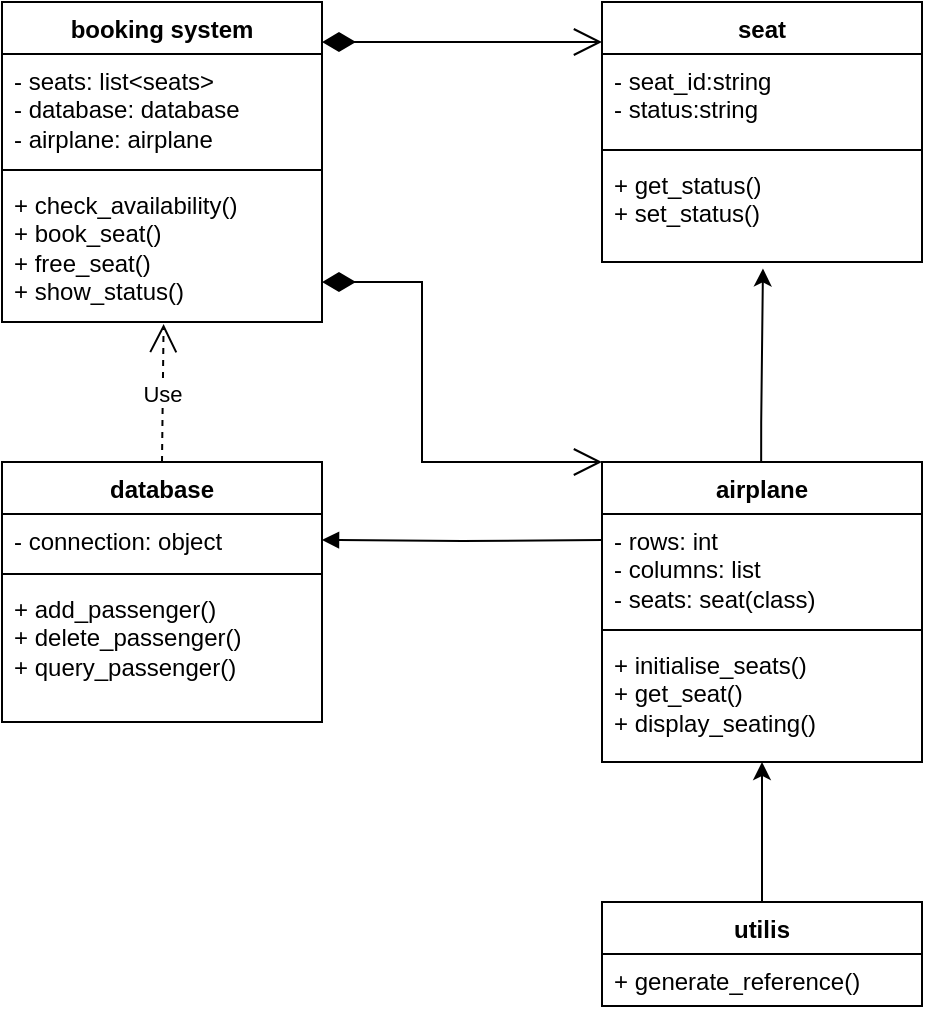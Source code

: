 <mxfile version="26.0.16">
  <diagram name="第 1 页" id="pnuikMo4YpUGUAdMrLDF">
    <mxGraphModel dx="1020" dy="723" grid="1" gridSize="10" guides="1" tooltips="1" connect="1" arrows="1" fold="1" page="1" pageScale="1" pageWidth="827" pageHeight="1169" math="0" shadow="0">
      <root>
        <mxCell id="0" />
        <mxCell id="1" parent="0" />
        <mxCell id="tWSukchRmvOZX9r9IXF2-1" value="booking system" style="swimlane;fontStyle=1;align=center;verticalAlign=top;childLayout=stackLayout;horizontal=1;startSize=26;horizontalStack=0;resizeParent=1;resizeParentMax=0;resizeLast=0;collapsible=1;marginBottom=0;whiteSpace=wrap;html=1;" parent="1" vertex="1">
          <mxGeometry x="160" y="400" width="160" height="160" as="geometry" />
        </mxCell>
        <mxCell id="tWSukchRmvOZX9r9IXF2-2" value="- seats: list&amp;lt;seats&amp;gt;&lt;div&gt;- database: database&lt;/div&gt;&lt;div&gt;- airplane: airplane&lt;/div&gt;" style="text;strokeColor=none;fillColor=none;align=left;verticalAlign=top;spacingLeft=4;spacingRight=4;overflow=hidden;rotatable=0;points=[[0,0.5],[1,0.5]];portConstraint=eastwest;whiteSpace=wrap;html=1;" parent="tWSukchRmvOZX9r9IXF2-1" vertex="1">
          <mxGeometry y="26" width="160" height="54" as="geometry" />
        </mxCell>
        <mxCell id="tWSukchRmvOZX9r9IXF2-3" value="" style="line;strokeWidth=1;fillColor=none;align=left;verticalAlign=middle;spacingTop=-1;spacingLeft=3;spacingRight=3;rotatable=0;labelPosition=right;points=[];portConstraint=eastwest;strokeColor=inherit;" parent="tWSukchRmvOZX9r9IXF2-1" vertex="1">
          <mxGeometry y="80" width="160" height="8" as="geometry" />
        </mxCell>
        <mxCell id="tWSukchRmvOZX9r9IXF2-4" value="+ check_availability()&lt;div&gt;+ book_seat()&lt;/div&gt;&lt;div&gt;+ free_seat()&lt;/div&gt;&lt;div&gt;+ show_status()&lt;br&gt;&lt;div&gt;&lt;br&gt;&lt;/div&gt;&lt;/div&gt;" style="text;strokeColor=none;fillColor=none;align=left;verticalAlign=top;spacingLeft=4;spacingRight=4;overflow=hidden;rotatable=0;points=[[0,0.5],[1,0.5]];portConstraint=eastwest;whiteSpace=wrap;html=1;" parent="tWSukchRmvOZX9r9IXF2-1" vertex="1">
          <mxGeometry y="88" width="160" height="72" as="geometry" />
        </mxCell>
        <mxCell id="tWSukchRmvOZX9r9IXF2-5" value="seat" style="swimlane;fontStyle=1;align=center;verticalAlign=top;childLayout=stackLayout;horizontal=1;startSize=26;horizontalStack=0;resizeParent=1;resizeParentMax=0;resizeLast=0;collapsible=1;marginBottom=0;whiteSpace=wrap;html=1;" parent="1" vertex="1">
          <mxGeometry x="460" y="400" width="160" height="130" as="geometry" />
        </mxCell>
        <mxCell id="tWSukchRmvOZX9r9IXF2-6" value="- seat_id:string&lt;div&gt;- status:string&lt;/div&gt;" style="text;strokeColor=none;fillColor=none;align=left;verticalAlign=top;spacingLeft=4;spacingRight=4;overflow=hidden;rotatable=0;points=[[0,0.5],[1,0.5]];portConstraint=eastwest;whiteSpace=wrap;html=1;" parent="tWSukchRmvOZX9r9IXF2-5" vertex="1">
          <mxGeometry y="26" width="160" height="44" as="geometry" />
        </mxCell>
        <mxCell id="tWSukchRmvOZX9r9IXF2-7" value="" style="line;strokeWidth=1;fillColor=none;align=left;verticalAlign=middle;spacingTop=-1;spacingLeft=3;spacingRight=3;rotatable=0;labelPosition=right;points=[];portConstraint=eastwest;strokeColor=inherit;" parent="tWSukchRmvOZX9r9IXF2-5" vertex="1">
          <mxGeometry y="70" width="160" height="8" as="geometry" />
        </mxCell>
        <mxCell id="tWSukchRmvOZX9r9IXF2-8" value="+ get_status()&lt;div&gt;+ set_status()&lt;/div&gt;" style="text;strokeColor=none;fillColor=none;align=left;verticalAlign=top;spacingLeft=4;spacingRight=4;overflow=hidden;rotatable=0;points=[[0,0.5],[1,0.5]];portConstraint=eastwest;whiteSpace=wrap;html=1;" parent="tWSukchRmvOZX9r9IXF2-5" vertex="1">
          <mxGeometry y="78" width="160" height="52" as="geometry" />
        </mxCell>
        <mxCell id="tWSukchRmvOZX9r9IXF2-9" value="" style="endArrow=open;html=1;endSize=12;startArrow=diamondThin;startSize=14;startFill=1;edgeStyle=orthogonalEdgeStyle;align=left;verticalAlign=bottom;rounded=0;" parent="1" edge="1">
          <mxGeometry x="-1" y="3" relative="1" as="geometry">
            <mxPoint x="320" y="420" as="sourcePoint" />
            <mxPoint x="460" y="420" as="targetPoint" />
          </mxGeometry>
        </mxCell>
        <mxCell id="tWSukchRmvOZX9r9IXF2-10" value="database" style="swimlane;fontStyle=1;align=center;verticalAlign=top;childLayout=stackLayout;horizontal=1;startSize=26;horizontalStack=0;resizeParent=1;resizeParentMax=0;resizeLast=0;collapsible=1;marginBottom=0;whiteSpace=wrap;html=1;" parent="1" vertex="1">
          <mxGeometry x="160" y="630" width="160" height="130" as="geometry" />
        </mxCell>
        <mxCell id="tWSukchRmvOZX9r9IXF2-11" value="- connection: object&amp;nbsp;" style="text;strokeColor=none;fillColor=none;align=left;verticalAlign=top;spacingLeft=4;spacingRight=4;overflow=hidden;rotatable=0;points=[[0,0.5],[1,0.5]];portConstraint=eastwest;whiteSpace=wrap;html=1;" parent="tWSukchRmvOZX9r9IXF2-10" vertex="1">
          <mxGeometry y="26" width="160" height="26" as="geometry" />
        </mxCell>
        <mxCell id="tWSukchRmvOZX9r9IXF2-12" value="" style="line;strokeWidth=1;fillColor=none;align=left;verticalAlign=middle;spacingTop=-1;spacingLeft=3;spacingRight=3;rotatable=0;labelPosition=right;points=[];portConstraint=eastwest;strokeColor=inherit;" parent="tWSukchRmvOZX9r9IXF2-10" vertex="1">
          <mxGeometry y="52" width="160" height="8" as="geometry" />
        </mxCell>
        <mxCell id="tWSukchRmvOZX9r9IXF2-13" value="+ add_passenger()&lt;div&gt;+ delete_passenger()&lt;/div&gt;&lt;div&gt;+ query_passenger()&lt;/div&gt;" style="text;strokeColor=none;fillColor=none;align=left;verticalAlign=top;spacingLeft=4;spacingRight=4;overflow=hidden;rotatable=0;points=[[0,0.5],[1,0.5]];portConstraint=eastwest;whiteSpace=wrap;html=1;" parent="tWSukchRmvOZX9r9IXF2-10" vertex="1">
          <mxGeometry y="60" width="160" height="70" as="geometry" />
        </mxCell>
        <mxCell id="tWSukchRmvOZX9r9IXF2-14" value="Use" style="endArrow=open;endSize=12;dashed=1;html=1;rounded=0;exitX=0.5;exitY=0;exitDx=0;exitDy=0;entryX=0.505;entryY=1.014;entryDx=0;entryDy=0;entryPerimeter=0;" parent="1" source="tWSukchRmvOZX9r9IXF2-10" target="tWSukchRmvOZX9r9IXF2-4" edge="1">
          <mxGeometry width="160" relative="1" as="geometry">
            <mxPoint x="320" y="570" as="sourcePoint" />
            <mxPoint x="480" y="570" as="targetPoint" />
          </mxGeometry>
        </mxCell>
        <mxCell id="tWSukchRmvOZX9r9IXF2-37" value="" style="edgeStyle=orthogonalEdgeStyle;rounded=0;orthogonalLoop=1;jettySize=auto;html=1;" parent="1" source="tWSukchRmvOZX9r9IXF2-19" edge="1">
          <mxGeometry relative="1" as="geometry">
            <mxPoint x="540" y="780" as="targetPoint" />
          </mxGeometry>
        </mxCell>
        <mxCell id="tWSukchRmvOZX9r9IXF2-19" value="utilis" style="swimlane;fontStyle=1;align=center;verticalAlign=top;childLayout=stackLayout;horizontal=1;startSize=26;horizontalStack=0;resizeParent=1;resizeParentMax=0;resizeLast=0;collapsible=1;marginBottom=0;whiteSpace=wrap;html=1;" parent="1" vertex="1">
          <mxGeometry x="460" y="850" width="160" height="52" as="geometry" />
        </mxCell>
        <mxCell id="tWSukchRmvOZX9r9IXF2-22" value="+ generate_reference()" style="text;strokeColor=none;fillColor=none;align=left;verticalAlign=top;spacingLeft=4;spacingRight=4;overflow=hidden;rotatable=0;points=[[0,0.5],[1,0.5]];portConstraint=eastwest;whiteSpace=wrap;html=1;" parent="tWSukchRmvOZX9r9IXF2-19" vertex="1">
          <mxGeometry y="26" width="160" height="26" as="geometry" />
        </mxCell>
        <mxCell id="tWSukchRmvOZX9r9IXF2-23" value="" style="endArrow=block;endFill=1;html=1;edgeStyle=orthogonalEdgeStyle;align=left;verticalAlign=top;rounded=0;exitX=0;exitY=0.5;exitDx=0;exitDy=0;entryX=1;entryY=0.5;entryDx=0;entryDy=0;" parent="1" target="tWSukchRmvOZX9r9IXF2-11" edge="1">
          <mxGeometry x="-1" relative="1" as="geometry">
            <mxPoint x="460" y="669" as="sourcePoint" />
            <mxPoint x="340" y="650" as="targetPoint" />
            <mxPoint as="offset" />
          </mxGeometry>
        </mxCell>
        <mxCell id="sLfei4wPVFjpgIdKabxO-1" value="airplane" style="swimlane;fontStyle=1;align=center;verticalAlign=top;childLayout=stackLayout;horizontal=1;startSize=26;horizontalStack=0;resizeParent=1;resizeParentMax=0;resizeLast=0;collapsible=1;marginBottom=0;whiteSpace=wrap;html=1;" vertex="1" parent="1">
          <mxGeometry x="460" y="630" width="160" height="150" as="geometry" />
        </mxCell>
        <mxCell id="sLfei4wPVFjpgIdKabxO-2" value="- rows: int&lt;div&gt;- columns: list&lt;/div&gt;&lt;div&gt;- seats: seat(class)&lt;/div&gt;" style="text;strokeColor=none;fillColor=none;align=left;verticalAlign=top;spacingLeft=4;spacingRight=4;overflow=hidden;rotatable=0;points=[[0,0.5],[1,0.5]];portConstraint=eastwest;whiteSpace=wrap;html=1;" vertex="1" parent="sLfei4wPVFjpgIdKabxO-1">
          <mxGeometry y="26" width="160" height="54" as="geometry" />
        </mxCell>
        <mxCell id="sLfei4wPVFjpgIdKabxO-3" value="" style="line;strokeWidth=1;fillColor=none;align=left;verticalAlign=middle;spacingTop=-1;spacingLeft=3;spacingRight=3;rotatable=0;labelPosition=right;points=[];portConstraint=eastwest;strokeColor=inherit;" vertex="1" parent="sLfei4wPVFjpgIdKabxO-1">
          <mxGeometry y="80" width="160" height="8" as="geometry" />
        </mxCell>
        <mxCell id="sLfei4wPVFjpgIdKabxO-4" value="+ initialise_seats()&lt;div&gt;+ get_seat()&lt;/div&gt;&lt;div&gt;+ display_seating()&lt;/div&gt;" style="text;strokeColor=none;fillColor=none;align=left;verticalAlign=top;spacingLeft=4;spacingRight=4;overflow=hidden;rotatable=0;points=[[0,0.5],[1,0.5]];portConstraint=eastwest;whiteSpace=wrap;html=1;" vertex="1" parent="sLfei4wPVFjpgIdKabxO-1">
          <mxGeometry y="88" width="160" height="62" as="geometry" />
        </mxCell>
        <mxCell id="sLfei4wPVFjpgIdKabxO-8" value="" style="endArrow=open;html=1;endSize=12;startArrow=diamondThin;startSize=14;startFill=1;edgeStyle=orthogonalEdgeStyle;align=left;verticalAlign=bottom;rounded=0;entryX=0;entryY=0;entryDx=0;entryDy=0;" edge="1" parent="1" target="sLfei4wPVFjpgIdKabxO-1">
          <mxGeometry x="-1" y="3" relative="1" as="geometry">
            <mxPoint x="320" y="540" as="sourcePoint" />
            <mxPoint x="390" y="630" as="targetPoint" />
            <Array as="points">
              <mxPoint x="320" y="540" />
              <mxPoint x="370" y="540" />
              <mxPoint x="370" y="630" />
            </Array>
          </mxGeometry>
        </mxCell>
        <mxCell id="sLfei4wPVFjpgIdKabxO-9" value="" style="edgeStyle=orthogonalEdgeStyle;rounded=0;orthogonalLoop=1;jettySize=auto;html=1;entryX=0.503;entryY=1.062;entryDx=0;entryDy=0;entryPerimeter=0;" edge="1" parent="1" target="tWSukchRmvOZX9r9IXF2-8">
          <mxGeometry relative="1" as="geometry">
            <mxPoint x="539.58" y="560" as="targetPoint" />
            <mxPoint x="539.58" y="630" as="sourcePoint" />
            <Array as="points">
              <mxPoint x="540" y="610" />
              <mxPoint x="541" y="610" />
            </Array>
          </mxGeometry>
        </mxCell>
      </root>
    </mxGraphModel>
  </diagram>
</mxfile>
